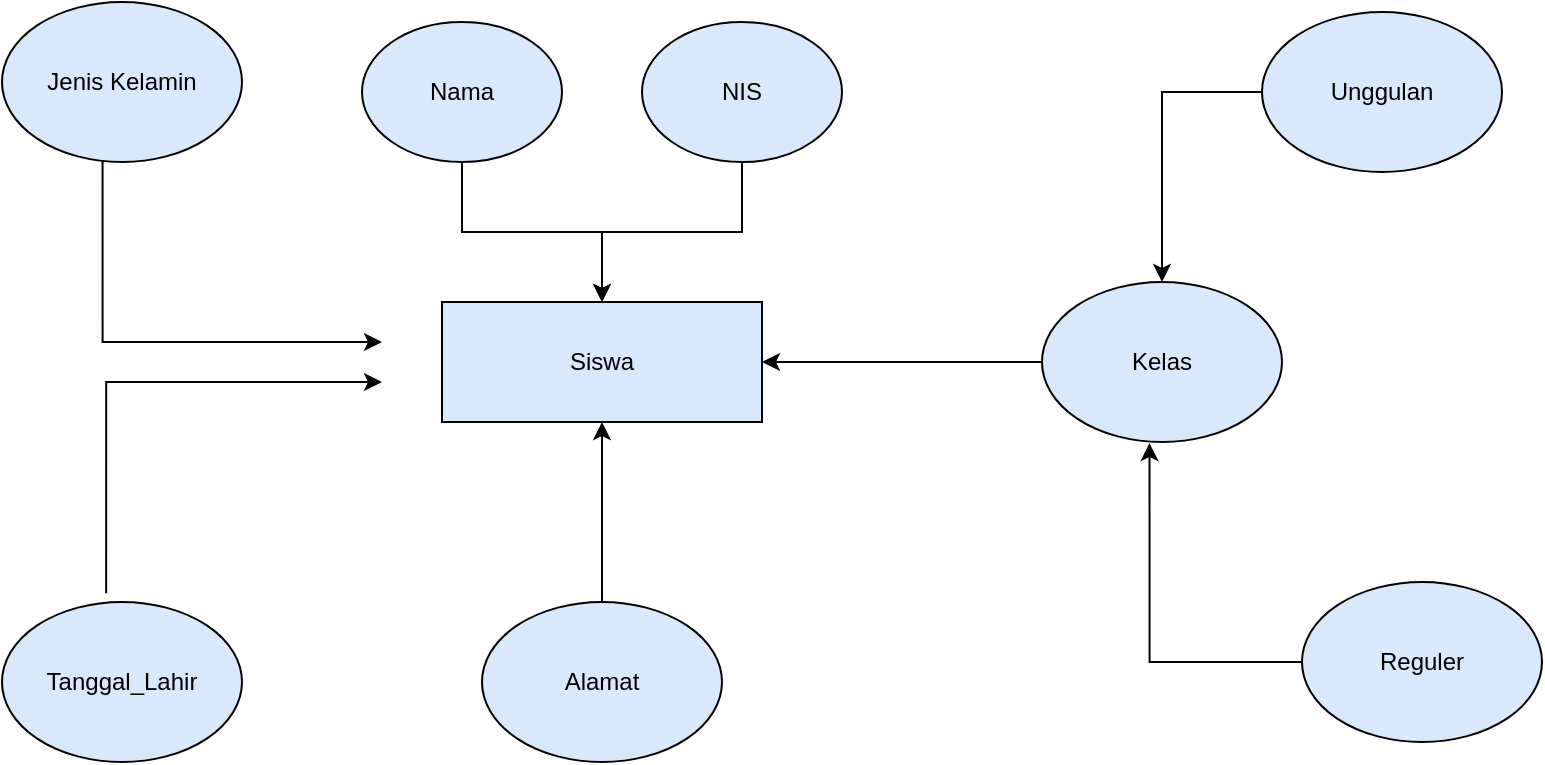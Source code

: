 <mxfile version="15.4.3" type="device"><diagram id="F7IR_WUKuu_GY3DCu9zw" name="Page-1"><mxGraphModel dx="740" dy="413" grid="1" gridSize="10" guides="1" tooltips="1" connect="1" arrows="1" fold="1" page="1" pageScale="1" pageWidth="827" pageHeight="1169" math="0" shadow="0"><root><mxCell id="0"/><mxCell id="1" parent="0"/><mxCell id="QEJTek_DqDDd4u2X01Td-1" value="Jenis Kelamin" style="ellipse;whiteSpace=wrap;html=1;fillColor=#dae8fc;" vertex="1" parent="1"><mxGeometry x="20" y="130" width="120" height="80" as="geometry"/></mxCell><mxCell id="QEJTek_DqDDd4u2X01Td-2" value="Tanggal_Lahir" style="ellipse;whiteSpace=wrap;html=1;fillColor=#dae8fc;" vertex="1" parent="1"><mxGeometry x="20" y="430" width="120" height="80" as="geometry"/></mxCell><mxCell id="QEJTek_DqDDd4u2X01Td-3" value="" style="endArrow=classic;html=1;rounded=0;edgeStyle=orthogonalEdgeStyle;exitX=0.434;exitY=-0.054;exitDx=0;exitDy=0;exitPerimeter=0;" edge="1" parent="1" source="QEJTek_DqDDd4u2X01Td-2"><mxGeometry width="50" height="50" relative="1" as="geometry"><mxPoint x="70" y="410" as="sourcePoint"/><mxPoint x="210" y="320" as="targetPoint"/><Array as="points"><mxPoint x="72" y="320"/><mxPoint x="120" y="320"/></Array></mxGeometry></mxCell><mxCell id="QEJTek_DqDDd4u2X01Td-4" value="" style="endArrow=classic;html=1;rounded=0;edgeStyle=orthogonalEdgeStyle;exitX=0.419;exitY=0.991;exitDx=0;exitDy=0;exitPerimeter=0;" edge="1" parent="1" source="QEJTek_DqDDd4u2X01Td-1"><mxGeometry width="50" height="50" relative="1" as="geometry"><mxPoint x="70" y="260" as="sourcePoint"/><mxPoint x="210" y="300" as="targetPoint"/><Array as="points"><mxPoint x="70" y="300"/><mxPoint x="120" y="300"/></Array></mxGeometry></mxCell><mxCell id="QEJTek_DqDDd4u2X01Td-5" value="Siswa" style="rounded=0;whiteSpace=wrap;html=1;fillColor=#dae8fc;" vertex="1" parent="1"><mxGeometry x="240" y="280" width="160" height="60" as="geometry"/></mxCell><mxCell id="QEJTek_DqDDd4u2X01Td-9" value="" style="edgeStyle=orthogonalEdgeStyle;rounded=0;orthogonalLoop=1;jettySize=auto;html=1;" edge="1" parent="1" source="QEJTek_DqDDd4u2X01Td-6" target="QEJTek_DqDDd4u2X01Td-5"><mxGeometry relative="1" as="geometry"/></mxCell><mxCell id="QEJTek_DqDDd4u2X01Td-6" value="Nama" style="ellipse;whiteSpace=wrap;html=1;fillColor=#dae8fc;" vertex="1" parent="1"><mxGeometry x="200" y="140" width="100" height="70" as="geometry"/></mxCell><mxCell id="QEJTek_DqDDd4u2X01Td-11" value="" style="edgeStyle=orthogonalEdgeStyle;rounded=0;orthogonalLoop=1;jettySize=auto;html=1;" edge="1" parent="1" source="QEJTek_DqDDd4u2X01Td-7" target="QEJTek_DqDDd4u2X01Td-5"><mxGeometry relative="1" as="geometry"><Array as="points"><mxPoint x="320" y="410"/><mxPoint x="320" y="410"/></Array></mxGeometry></mxCell><mxCell id="QEJTek_DqDDd4u2X01Td-7" value="Alamat" style="ellipse;whiteSpace=wrap;html=1;fillColor=#dae8fc;" vertex="1" parent="1"><mxGeometry x="260" y="430" width="120" height="80" as="geometry"/></mxCell><mxCell id="QEJTek_DqDDd4u2X01Td-10" value="" style="edgeStyle=orthogonalEdgeStyle;rounded=0;orthogonalLoop=1;jettySize=auto;html=1;" edge="1" parent="1" source="QEJTek_DqDDd4u2X01Td-8" target="QEJTek_DqDDd4u2X01Td-5"><mxGeometry relative="1" as="geometry"/></mxCell><mxCell id="QEJTek_DqDDd4u2X01Td-8" value="NIS" style="ellipse;whiteSpace=wrap;html=1;fillColor=#dae8fc;" vertex="1" parent="1"><mxGeometry x="340" y="140" width="100" height="70" as="geometry"/></mxCell><mxCell id="QEJTek_DqDDd4u2X01Td-12" value="Reguler" style="ellipse;whiteSpace=wrap;html=1;fillColor=#dae8fc;" vertex="1" parent="1"><mxGeometry x="670" y="420" width="120" height="80" as="geometry"/></mxCell><mxCell id="QEJTek_DqDDd4u2X01Td-13" value="Unggulan" style="ellipse;whiteSpace=wrap;html=1;fillColor=#dae8fc;" vertex="1" parent="1"><mxGeometry x="650" y="135" width="120" height="80" as="geometry"/></mxCell><mxCell id="QEJTek_DqDDd4u2X01Td-14" value="" style="endArrow=classic;html=1;rounded=0;edgeStyle=orthogonalEdgeStyle;exitX=0;exitY=0.5;exitDx=0;exitDy=0;" edge="1" parent="1" source="QEJTek_DqDDd4u2X01Td-13"><mxGeometry width="50" height="50" relative="1" as="geometry"><mxPoint x="590" y="220" as="sourcePoint"/><mxPoint x="600" y="270" as="targetPoint"/><Array as="points"><mxPoint x="600" y="175"/></Array></mxGeometry></mxCell><mxCell id="QEJTek_DqDDd4u2X01Td-15" value="" style="endArrow=classic;html=1;rounded=0;edgeStyle=orthogonalEdgeStyle;exitX=0;exitY=0.5;exitDx=0;exitDy=0;entryX=0.448;entryY=1.007;entryDx=0;entryDy=0;entryPerimeter=0;" edge="1" parent="1" source="QEJTek_DqDDd4u2X01Td-12" target="QEJTek_DqDDd4u2X01Td-16"><mxGeometry width="50" height="50" relative="1" as="geometry"><mxPoint x="540" y="470" as="sourcePoint"/><mxPoint x="600" y="360" as="targetPoint"/><Array as="points"><mxPoint x="594" y="460"/></Array></mxGeometry></mxCell><mxCell id="QEJTek_DqDDd4u2X01Td-18" value="" style="edgeStyle=orthogonalEdgeStyle;rounded=0;orthogonalLoop=1;jettySize=auto;html=1;entryX=1;entryY=0.5;entryDx=0;entryDy=0;" edge="1" parent="1" source="QEJTek_DqDDd4u2X01Td-16" target="QEJTek_DqDDd4u2X01Td-5"><mxGeometry relative="1" as="geometry"><mxPoint x="474" y="370" as="targetPoint"/><Array as="points"><mxPoint x="520" y="310"/><mxPoint x="520" y="310"/></Array></mxGeometry></mxCell><mxCell id="QEJTek_DqDDd4u2X01Td-16" value="Kelas" style="ellipse;whiteSpace=wrap;html=1;fillColor=#dae8fc;" vertex="1" parent="1"><mxGeometry x="540" y="270" width="120" height="80" as="geometry"/></mxCell></root></mxGraphModel></diagram></mxfile>